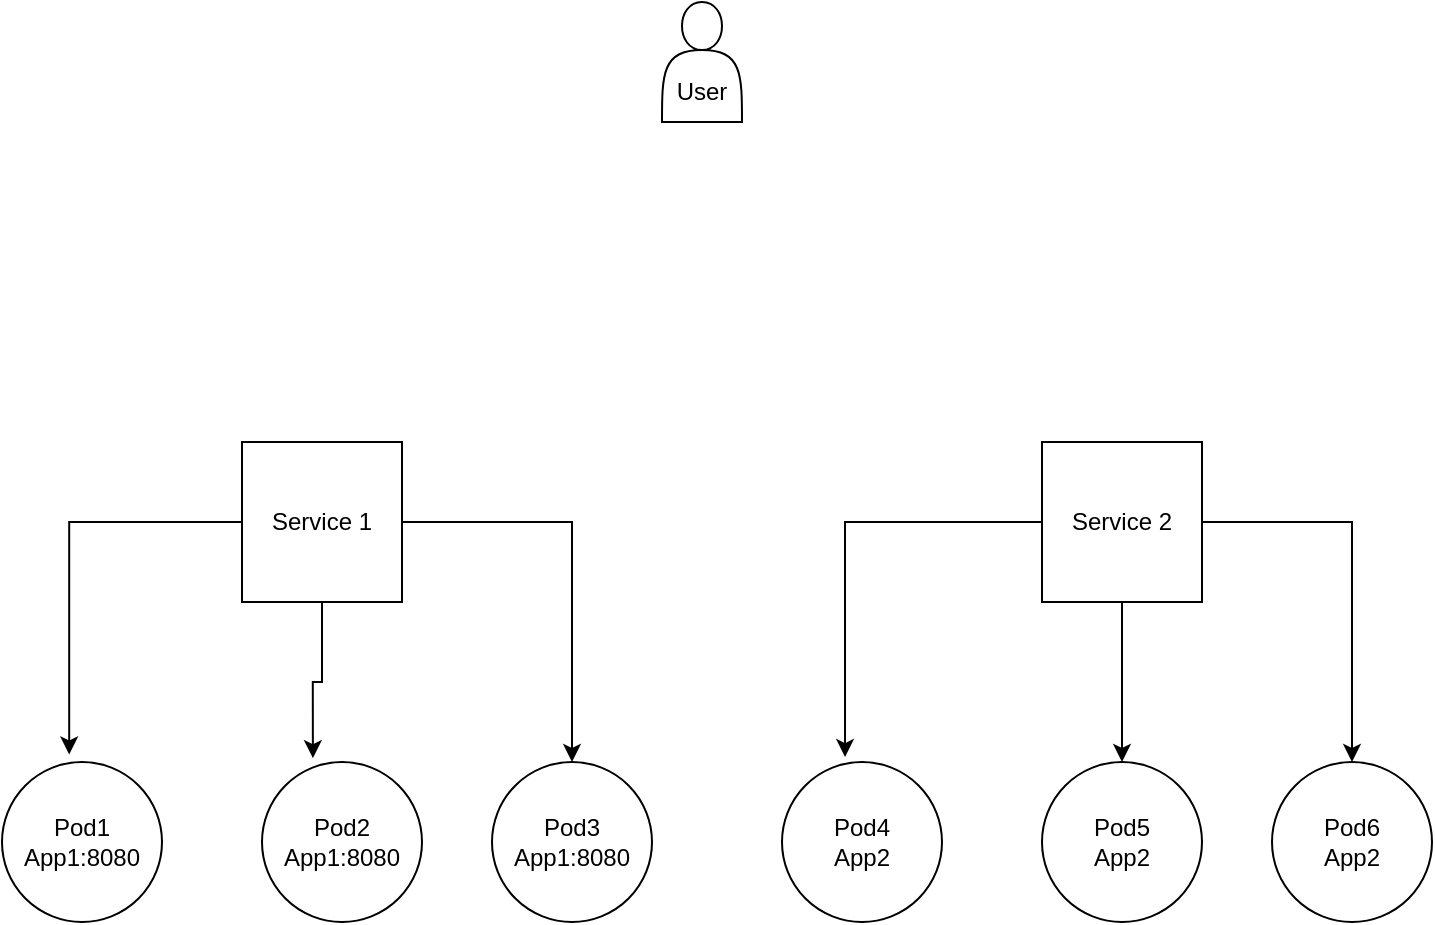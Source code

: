 <mxfile version="22.1.8" type="github">
  <diagram name="Page-1" id="IsWL-GtrTdSx7D06g6m8">
    <mxGraphModel dx="918" dy="1462" grid="1" gridSize="10" guides="1" tooltips="1" connect="1" arrows="1" fold="1" page="1" pageScale="1" pageWidth="850" pageHeight="1100" math="0" shadow="0">
      <root>
        <mxCell id="0" />
        <mxCell id="1" parent="0" />
        <mxCell id="XDsXx_7p1bTsNnoB1rUd-1" value="Pod1&lt;br&gt;App1:8080" style="ellipse;whiteSpace=wrap;html=1;aspect=fixed;" vertex="1" parent="1">
          <mxGeometry x="180" y="230" width="80" height="80" as="geometry" />
        </mxCell>
        <mxCell id="XDsXx_7p1bTsNnoB1rUd-2" value="Pod2&lt;br&gt;App1:8080" style="ellipse;whiteSpace=wrap;html=1;aspect=fixed;" vertex="1" parent="1">
          <mxGeometry x="310" y="230" width="80" height="80" as="geometry" />
        </mxCell>
        <mxCell id="XDsXx_7p1bTsNnoB1rUd-3" value="Pod3&lt;br&gt;App1:8080" style="ellipse;whiteSpace=wrap;html=1;aspect=fixed;" vertex="1" parent="1">
          <mxGeometry x="425" y="230" width="80" height="80" as="geometry" />
        </mxCell>
        <mxCell id="XDsXx_7p1bTsNnoB1rUd-4" value="Pod4&lt;br&gt;App2" style="ellipse;whiteSpace=wrap;html=1;aspect=fixed;" vertex="1" parent="1">
          <mxGeometry x="570" y="230" width="80" height="80" as="geometry" />
        </mxCell>
        <mxCell id="XDsXx_7p1bTsNnoB1rUd-5" value="Pod5&lt;br&gt;App2" style="ellipse;whiteSpace=wrap;html=1;aspect=fixed;" vertex="1" parent="1">
          <mxGeometry x="700" y="230" width="80" height="80" as="geometry" />
        </mxCell>
        <mxCell id="XDsXx_7p1bTsNnoB1rUd-6" value="Pod6&lt;br&gt;App2" style="ellipse;whiteSpace=wrap;html=1;aspect=fixed;" vertex="1" parent="1">
          <mxGeometry x="815" y="230" width="80" height="80" as="geometry" />
        </mxCell>
        <mxCell id="XDsXx_7p1bTsNnoB1rUd-7" value="&lt;br&gt;&lt;br&gt;User" style="shape=actor;whiteSpace=wrap;html=1;" vertex="1" parent="1">
          <mxGeometry x="510" y="-150" width="40" height="60" as="geometry" />
        </mxCell>
        <mxCell id="XDsXx_7p1bTsNnoB1rUd-11" style="edgeStyle=orthogonalEdgeStyle;rounded=0;orthogonalLoop=1;jettySize=auto;html=1;entryX=0.5;entryY=0;entryDx=0;entryDy=0;" edge="1" parent="1" source="XDsXx_7p1bTsNnoB1rUd-8" target="XDsXx_7p1bTsNnoB1rUd-3">
          <mxGeometry relative="1" as="geometry" />
        </mxCell>
        <mxCell id="XDsXx_7p1bTsNnoB1rUd-8" value="Service 1" style="whiteSpace=wrap;html=1;aspect=fixed;" vertex="1" parent="1">
          <mxGeometry x="300" y="70" width="80" height="80" as="geometry" />
        </mxCell>
        <mxCell id="XDsXx_7p1bTsNnoB1rUd-9" style="edgeStyle=orthogonalEdgeStyle;rounded=0;orthogonalLoop=1;jettySize=auto;html=1;entryX=0.42;entryY=-0.047;entryDx=0;entryDy=0;entryPerimeter=0;" edge="1" parent="1" source="XDsXx_7p1bTsNnoB1rUd-8" target="XDsXx_7p1bTsNnoB1rUd-1">
          <mxGeometry relative="1" as="geometry" />
        </mxCell>
        <mxCell id="XDsXx_7p1bTsNnoB1rUd-10" style="edgeStyle=orthogonalEdgeStyle;rounded=0;orthogonalLoop=1;jettySize=auto;html=1;entryX=0.318;entryY=-0.024;entryDx=0;entryDy=0;entryPerimeter=0;" edge="1" parent="1" source="XDsXx_7p1bTsNnoB1rUd-8" target="XDsXx_7p1bTsNnoB1rUd-2">
          <mxGeometry relative="1" as="geometry" />
        </mxCell>
        <mxCell id="XDsXx_7p1bTsNnoB1rUd-14" style="edgeStyle=orthogonalEdgeStyle;rounded=0;orthogonalLoop=1;jettySize=auto;html=1;entryX=0.5;entryY=0;entryDx=0;entryDy=0;" edge="1" parent="1" source="XDsXx_7p1bTsNnoB1rUd-12" target="XDsXx_7p1bTsNnoB1rUd-5">
          <mxGeometry relative="1" as="geometry" />
        </mxCell>
        <mxCell id="XDsXx_7p1bTsNnoB1rUd-15" style="edgeStyle=orthogonalEdgeStyle;rounded=0;orthogonalLoop=1;jettySize=auto;html=1;entryX=0.5;entryY=0;entryDx=0;entryDy=0;" edge="1" parent="1" source="XDsXx_7p1bTsNnoB1rUd-12" target="XDsXx_7p1bTsNnoB1rUd-6">
          <mxGeometry relative="1" as="geometry" />
        </mxCell>
        <mxCell id="XDsXx_7p1bTsNnoB1rUd-12" value="Service 2" style="whiteSpace=wrap;html=1;aspect=fixed;" vertex="1" parent="1">
          <mxGeometry x="700" y="70" width="80" height="80" as="geometry" />
        </mxCell>
        <mxCell id="XDsXx_7p1bTsNnoB1rUd-13" style="edgeStyle=orthogonalEdgeStyle;rounded=0;orthogonalLoop=1;jettySize=auto;html=1;entryX=0.394;entryY=-0.031;entryDx=0;entryDy=0;entryPerimeter=0;" edge="1" parent="1" source="XDsXx_7p1bTsNnoB1rUd-12" target="XDsXx_7p1bTsNnoB1rUd-4">
          <mxGeometry relative="1" as="geometry" />
        </mxCell>
      </root>
    </mxGraphModel>
  </diagram>
</mxfile>
